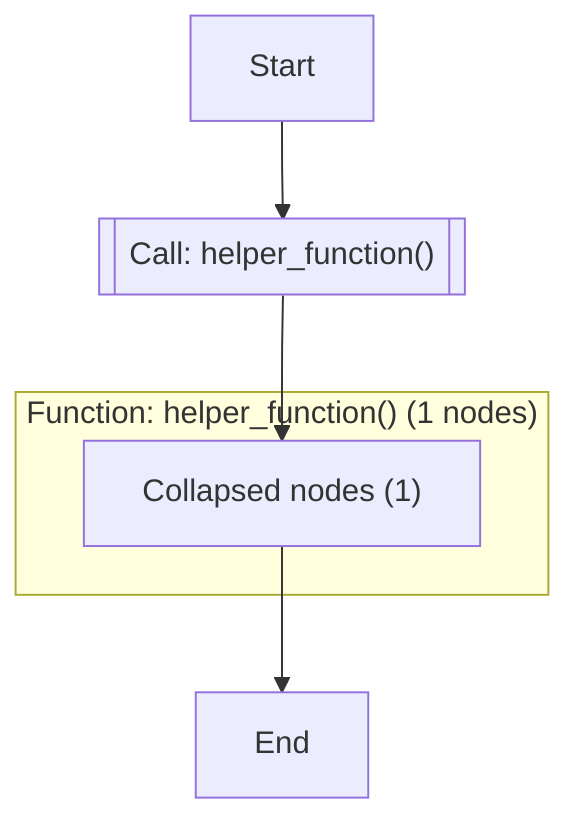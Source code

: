 graph TD
	start1[Start]
	end2[End]
	call_helper_function3[["Call: helper_function()"]]
    call_helper_function3[["Call: helper_function()"]]
    subgraph "Function: helper_function() (1 nodes)"
        collapsed_nodes__helper_function_1["Collapsed nodes (1)"]
    end
        start1 --> call_helper_function3
        call_helper_function3 --> collapsed_nodes__helper_function_1
        collapsed_nodes__helper_function_1 --> end2